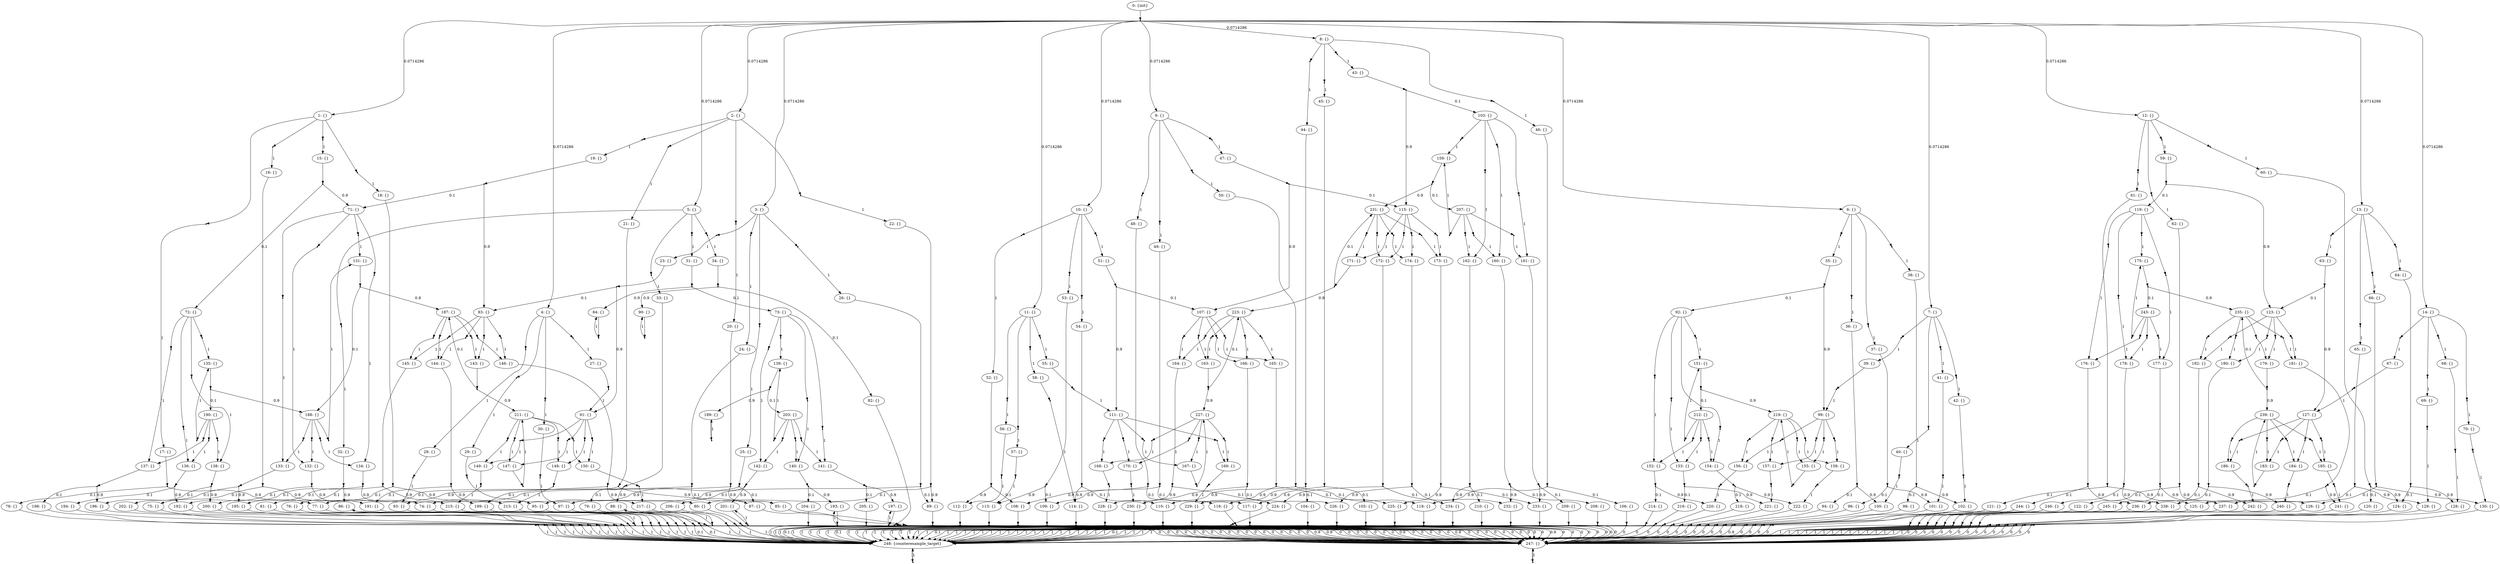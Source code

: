 digraph model {
	0 [ label = "0: {init}" ];
	1 [ label = "1: {}" ];
	2 [ label = "2: {}" ];
	3 [ label = "3: {}" ];
	4 [ label = "4: {}" ];
	5 [ label = "5: {}" ];
	6 [ label = "6: {}" ];
	7 [ label = "7: {}" ];
	8 [ label = "8: {}" ];
	9 [ label = "9: {}" ];
	10 [ label = "10: {}" ];
	11 [ label = "11: {}" ];
	12 [ label = "12: {}" ];
	13 [ label = "13: {}" ];
	14 [ label = "14: {}" ];
	15 [ label = "15: {}" ];
	16 [ label = "16: {}" ];
	17 [ label = "17: {}" ];
	18 [ label = "18: {}" ];
	19 [ label = "19: {}" ];
	20 [ label = "20: {}" ];
	21 [ label = "21: {}" ];
	22 [ label = "22: {}" ];
	23 [ label = "23: {}" ];
	24 [ label = "24: {}" ];
	25 [ label = "25: {}" ];
	26 [ label = "26: {}" ];
	27 [ label = "27: {}" ];
	28 [ label = "28: {}" ];
	29 [ label = "29: {}" ];
	30 [ label = "30: {}" ];
	31 [ label = "31: {}" ];
	32 [ label = "32: {}" ];
	33 [ label = "33: {}" ];
	34 [ label = "34: {}" ];
	35 [ label = "35: {}" ];
	36 [ label = "36: {}" ];
	37 [ label = "37: {}" ];
	38 [ label = "38: {}" ];
	39 [ label = "39: {}" ];
	40 [ label = "40: {}" ];
	41 [ label = "41: {}" ];
	42 [ label = "42: {}" ];
	43 [ label = "43: {}" ];
	44 [ label = "44: {}" ];
	45 [ label = "45: {}" ];
	46 [ label = "46: {}" ];
	47 [ label = "47: {}" ];
	48 [ label = "48: {}" ];
	49 [ label = "49: {}" ];
	50 [ label = "50: {}" ];
	51 [ label = "51: {}" ];
	52 [ label = "52: {}" ];
	53 [ label = "53: {}" ];
	54 [ label = "54: {}" ];
	55 [ label = "55: {}" ];
	56 [ label = "56: {}" ];
	57 [ label = "57: {}" ];
	58 [ label = "58: {}" ];
	59 [ label = "59: {}" ];
	60 [ label = "60: {}" ];
	61 [ label = "61: {}" ];
	62 [ label = "62: {}" ];
	63 [ label = "63: {}" ];
	64 [ label = "64: {}" ];
	65 [ label = "65: {}" ];
	66 [ label = "66: {}" ];
	67 [ label = "67: {}" ];
	68 [ label = "68: {}" ];
	69 [ label = "69: {}" ];
	70 [ label = "70: {}" ];
	71 [ label = "71: {}" ];
	72 [ label = "72: {}" ];
	73 [ label = "73: {}" ];
	74 [ label = "74: {}" ];
	75 [ label = "75: {}" ];
	76 [ label = "76: {}" ];
	77 [ label = "77: {}" ];
	78 [ label = "78: {}" ];
	79 [ label = "79: {}" ];
	80 [ label = "80: {}" ];
	81 [ label = "81: {}" ];
	82 [ label = "82: {}" ];
	83 [ label = "83: {}" ];
	84 [ label = "84: {}" ];
	85 [ label = "85: {}" ];
	86 [ label = "86: {}" ];
	87 [ label = "87: {}" ];
	88 [ label = "88: {}" ];
	89 [ label = "89: {}" ];
	90 [ label = "90: {}" ];
	91 [ label = "91: {}" ];
	92 [ label = "92: {}" ];
	93 [ label = "93: {}" ];
	94 [ label = "94: {}" ];
	95 [ label = "95: {}" ];
	96 [ label = "96: {}" ];
	97 [ label = "97: {}" ];
	98 [ label = "98: {}" ];
	99 [ label = "99: {}" ];
	100 [ label = "100: {}" ];
	101 [ label = "101: {}" ];
	102 [ label = "102: {}" ];
	103 [ label = "103: {}" ];
	104 [ label = "104: {}" ];
	105 [ label = "105: {}" ];
	106 [ label = "106: {}" ];
	107 [ label = "107: {}" ];
	108 [ label = "108: {}" ];
	109 [ label = "109: {}" ];
	110 [ label = "110: {}" ];
	111 [ label = "111: {}" ];
	112 [ label = "112: {}" ];
	113 [ label = "113: {}" ];
	114 [ label = "114: {}" ];
	115 [ label = "115: {}" ];
	116 [ label = "116: {}" ];
	117 [ label = "117: {}" ];
	118 [ label = "118: {}" ];
	119 [ label = "119: {}" ];
	120 [ label = "120: {}" ];
	121 [ label = "121: {}" ];
	122 [ label = "122: {}" ];
	123 [ label = "123: {}" ];
	124 [ label = "124: {}" ];
	125 [ label = "125: {}" ];
	126 [ label = "126: {}" ];
	127 [ label = "127: {}" ];
	128 [ label = "128: {}" ];
	129 [ label = "129: {}" ];
	130 [ label = "130: {}" ];
	131 [ label = "131: {}" ];
	132 [ label = "132: {}" ];
	133 [ label = "133: {}" ];
	134 [ label = "134: {}" ];
	135 [ label = "135: {}" ];
	136 [ label = "136: {}" ];
	137 [ label = "137: {}" ];
	138 [ label = "138: {}" ];
	139 [ label = "139: {}" ];
	140 [ label = "140: {}" ];
	141 [ label = "141: {}" ];
	142 [ label = "142: {}" ];
	143 [ label = "143: {}" ];
	144 [ label = "144: {}" ];
	145 [ label = "145: {}" ];
	146 [ label = "146: {}" ];
	147 [ label = "147: {}" ];
	148 [ label = "148: {}" ];
	149 [ label = "149: {}" ];
	150 [ label = "150: {}" ];
	151 [ label = "151: {}" ];
	152 [ label = "152: {}" ];
	153 [ label = "153: {}" ];
	154 [ label = "154: {}" ];
	155 [ label = "155: {}" ];
	156 [ label = "156: {}" ];
	157 [ label = "157: {}" ];
	158 [ label = "158: {}" ];
	159 [ label = "159: {}" ];
	160 [ label = "160: {}" ];
	161 [ label = "161: {}" ];
	162 [ label = "162: {}" ];
	163 [ label = "163: {}" ];
	164 [ label = "164: {}" ];
	165 [ label = "165: {}" ];
	166 [ label = "166: {}" ];
	167 [ label = "167: {}" ];
	168 [ label = "168: {}" ];
	169 [ label = "169: {}" ];
	170 [ label = "170: {}" ];
	171 [ label = "171: {}" ];
	172 [ label = "172: {}" ];
	173 [ label = "173: {}" ];
	174 [ label = "174: {}" ];
	175 [ label = "175: {}" ];
	176 [ label = "176: {}" ];
	177 [ label = "177: {}" ];
	178 [ label = "178: {}" ];
	179 [ label = "179: {}" ];
	180 [ label = "180: {}" ];
	181 [ label = "181: {}" ];
	182 [ label = "182: {}" ];
	183 [ label = "183: {}" ];
	184 [ label = "184: {}" ];
	185 [ label = "185: {}" ];
	186 [ label = "186: {}" ];
	187 [ label = "187: {}" ];
	188 [ label = "188: {}" ];
	189 [ label = "189: {}" ];
	190 [ label = "190: {}" ];
	191 [ label = "191: {}" ];
	192 [ label = "192: {}" ];
	193 [ label = "193: {}" ];
	194 [ label = "194: {}" ];
	195 [ label = "195: {}" ];
	196 [ label = "196: {}" ];
	197 [ label = "197: {}" ];
	198 [ label = "198: {}" ];
	199 [ label = "199: {}" ];
	200 [ label = "200: {}" ];
	201 [ label = "201: {}" ];
	202 [ label = "202: {}" ];
	203 [ label = "203: {}" ];
	204 [ label = "204: {}" ];
	205 [ label = "205: {}" ];
	206 [ label = "206: {}" ];
	207 [ label = "207: {}" ];
	208 [ label = "208: {}" ];
	209 [ label = "209: {}" ];
	210 [ label = "210: {}" ];
	211 [ label = "211: {}" ];
	212 [ label = "212: {}" ];
	213 [ label = "213: {}" ];
	214 [ label = "214: {}" ];
	215 [ label = "215: {}" ];
	216 [ label = "216: {}" ];
	217 [ label = "217: {}" ];
	218 [ label = "218: {}" ];
	219 [ label = "219: {}" ];
	220 [ label = "220: {}" ];
	221 [ label = "221: {}" ];
	222 [ label = "222: {}" ];
	223 [ label = "223: {}" ];
	224 [ label = "224: {}" ];
	225 [ label = "225: {}" ];
	226 [ label = "226: {}" ];
	227 [ label = "227: {}" ];
	228 [ label = "228: {}" ];
	229 [ label = "229: {}" ];
	230 [ label = "230: {}" ];
	231 [ label = "231: {}" ];
	232 [ label = "232: {}" ];
	233 [ label = "233: {}" ];
	234 [ label = "234: {}" ];
	235 [ label = "235: {}" ];
	236 [ label = "236: {}" ];
	237 [ label = "237: {}" ];
	238 [ label = "238: {}" ];
	239 [ label = "239: {}" ];
	240 [ label = "240: {}" ];
	241 [ label = "241: {}" ];
	242 [ label = "242: {}" ];
	243 [ label = "243: {}" ];
	244 [ label = "244: {}" ];
	245 [ label = "245: {}" ];
	246 [ label = "246: {}" ];
	247 [ label = "247: {}" ];
	248 [ label = "248: {counterexample_target}" ];
	"0c0" [shape = "point"];
	0 -> "0c0";
	"0c0" -> 1 [ label= "0.0714286" ];
	"0c0" -> 2 [ label= "0.0714286" ];
	"0c0" -> 3 [ label= "0.0714286" ];
	"0c0" -> 4 [ label= "0.0714286" ];
	"0c0" -> 5 [ label= "0.0714286" ];
	"0c0" -> 6 [ label= "0.0714286" ];
	"0c0" -> 7 [ label= "0.0714286" ];
	"0c0" -> 8 [ label= "0.0714286" ];
	"0c0" -> 9 [ label= "0.0714286" ];
	"0c0" -> 10 [ label= "0.0714286" ];
	"0c0" -> 11 [ label= "0.0714286" ];
	"0c0" -> 12 [ label= "0.0714286" ];
	"0c0" -> 13 [ label= "0.0714286" ];
	"0c0" -> 14 [ label= "0.0714286" ];
	"1c0" [shape = "point"];
	1 -> "1c0";
	"1c0" -> 15 [ label= "1" ];
	"1c1" [shape = "point"];
	1 -> "1c1";
	"1c1" -> 16 [ label= "1" ];
	"1c2" [shape = "point"];
	1 -> "1c2";
	"1c2" -> 17 [ label= "1" ];
	"1c3" [shape = "point"];
	1 -> "1c3";
	"1c3" -> 18 [ label= "1" ];
	"2c0" [shape = "point"];
	2 -> "2c0";
	"2c0" -> 19 [ label= "1" ];
	"2c1" [shape = "point"];
	2 -> "2c1";
	"2c1" -> 20 [ label= "1" ];
	"2c2" [shape = "point"];
	2 -> "2c2";
	"2c2" -> 21 [ label= "1" ];
	"2c3" [shape = "point"];
	2 -> "2c3";
	"2c3" -> 22 [ label= "1" ];
	"3c0" [shape = "point"];
	3 -> "3c0";
	"3c0" -> 23 [ label= "1" ];
	"3c1" [shape = "point"];
	3 -> "3c1";
	"3c1" -> 24 [ label= "1" ];
	"3c2" [shape = "point"];
	3 -> "3c2";
	"3c2" -> 25 [ label= "1" ];
	"3c3" [shape = "point"];
	3 -> "3c3";
	"3c3" -> 26 [ label= "1" ];
	"4c0" [shape = "point"];
	4 -> "4c0";
	"4c0" -> 27 [ label= "1" ];
	"4c1" [shape = "point"];
	4 -> "4c1";
	"4c1" -> 28 [ label= "1" ];
	"4c2" [shape = "point"];
	4 -> "4c2";
	"4c2" -> 29 [ label= "1" ];
	"4c3" [shape = "point"];
	4 -> "4c3";
	"4c3" -> 30 [ label= "1" ];
	"5c0" [shape = "point"];
	5 -> "5c0";
	"5c0" -> 31 [ label= "1" ];
	"5c1" [shape = "point"];
	5 -> "5c1";
	"5c1" -> 32 [ label= "1" ];
	"5c2" [shape = "point"];
	5 -> "5c2";
	"5c2" -> 33 [ label= "1" ];
	"5c3" [shape = "point"];
	5 -> "5c3";
	"5c3" -> 34 [ label= "1" ];
	"6c0" [shape = "point"];
	6 -> "6c0";
	"6c0" -> 35 [ label= "1" ];
	"6c1" [shape = "point"];
	6 -> "6c1";
	"6c1" -> 36 [ label= "1" ];
	"6c2" [shape = "point"];
	6 -> "6c2";
	"6c2" -> 37 [ label= "1" ];
	"6c3" [shape = "point"];
	6 -> "6c3";
	"6c3" -> 38 [ label= "1" ];
	"7c0" [shape = "point"];
	7 -> "7c0";
	"7c0" -> 39 [ label= "1" ];
	"7c1" [shape = "point"];
	7 -> "7c1";
	"7c1" -> 40 [ label= "1" ];
	"7c2" [shape = "point"];
	7 -> "7c2";
	"7c2" -> 41 [ label= "1" ];
	"7c3" [shape = "point"];
	7 -> "7c3";
	"7c3" -> 42 [ label= "1" ];
	"8c0" [shape = "point"];
	8 -> "8c0";
	"8c0" -> 43 [ label= "1" ];
	"8c1" [shape = "point"];
	8 -> "8c1";
	"8c1" -> 44 [ label= "1" ];
	"8c2" [shape = "point"];
	8 -> "8c2";
	"8c2" -> 45 [ label= "1" ];
	"8c3" [shape = "point"];
	8 -> "8c3";
	"8c3" -> 46 [ label= "1" ];
	"9c0" [shape = "point"];
	9 -> "9c0";
	"9c0" -> 47 [ label= "1" ];
	"9c1" [shape = "point"];
	9 -> "9c1";
	"9c1" -> 48 [ label= "1" ];
	"9c2" [shape = "point"];
	9 -> "9c2";
	"9c2" -> 49 [ label= "1" ];
	"9c3" [shape = "point"];
	9 -> "9c3";
	"9c3" -> 50 [ label= "1" ];
	"10c0" [shape = "point"];
	10 -> "10c0";
	"10c0" -> 51 [ label= "1" ];
	"10c1" [shape = "point"];
	10 -> "10c1";
	"10c1" -> 52 [ label= "1" ];
	"10c2" [shape = "point"];
	10 -> "10c2";
	"10c2" -> 53 [ label= "1" ];
	"10c3" [shape = "point"];
	10 -> "10c3";
	"10c3" -> 54 [ label= "1" ];
	"11c0" [shape = "point"];
	11 -> "11c0";
	"11c0" -> 55 [ label= "1" ];
	"11c1" [shape = "point"];
	11 -> "11c1";
	"11c1" -> 56 [ label= "1" ];
	"11c2" [shape = "point"];
	11 -> "11c2";
	"11c2" -> 57 [ label= "1" ];
	"11c3" [shape = "point"];
	11 -> "11c3";
	"11c3" -> 58 [ label= "1" ];
	"12c0" [shape = "point"];
	12 -> "12c0";
	"12c0" -> 59 [ label= "1" ];
	"12c1" [shape = "point"];
	12 -> "12c1";
	"12c1" -> 60 [ label= "1" ];
	"12c2" [shape = "point"];
	12 -> "12c2";
	"12c2" -> 61 [ label= "1" ];
	"12c3" [shape = "point"];
	12 -> "12c3";
	"12c3" -> 62 [ label= "1" ];
	"13c0" [shape = "point"];
	13 -> "13c0";
	"13c0" -> 63 [ label= "1" ];
	"13c1" [shape = "point"];
	13 -> "13c1";
	"13c1" -> 64 [ label= "1" ];
	"13c2" [shape = "point"];
	13 -> "13c2";
	"13c2" -> 65 [ label= "1" ];
	"13c3" [shape = "point"];
	13 -> "13c3";
	"13c3" -> 66 [ label= "1" ];
	"14c0" [shape = "point"];
	14 -> "14c0";
	"14c0" -> 67 [ label= "1" ];
	"14c1" [shape = "point"];
	14 -> "14c1";
	"14c1" -> 68 [ label= "1" ];
	"14c2" [shape = "point"];
	14 -> "14c2";
	"14c2" -> 69 [ label= "1" ];
	"14c3" [shape = "point"];
	14 -> "14c3";
	"14c3" -> 70 [ label= "1" ];
	"15c0" [shape = "point"];
	15 -> "15c0";
	"15c0" -> 71 [ label= "0.9" ];
	"15c0" -> 72 [ label= "0.1" ];
	"16c0" [shape = "point"];
	16 -> "16c0";
	"16c0" -> 74 [ label= "0.9" ];
	"16c0" -> 75 [ label= "0.1" ];
	"17c0" [shape = "point"];
	17 -> "17c0";
	"17c0" -> 77 [ label= "0.9" ];
	"17c0" -> 78 [ label= "0.1" ];
	"18c0" [shape = "point"];
	18 -> "18c0";
	"18c0" -> 80 [ label= "0.9" ];
	"18c0" -> 81 [ label= "0.1" ];
	"19c0" [shape = "point"];
	19 -> "19c0";
	"19c0" -> 71 [ label= "0.1" ];
	"19c0" -> 83 [ label= "0.9" ];
	"20c0" [shape = "point"];
	20 -> "20c0";
	"20c0" -> 74 [ label= "0.1" ];
	"20c0" -> 85 [ label= "0.9" ];
	"21c0" [shape = "point"];
	21 -> "21c0";
	"21c0" -> 77 [ label= "0.1" ];
	"21c0" -> 87 [ label= "0.9" ];
	"22c0" [shape = "point"];
	22 -> "22c0";
	"22c0" -> 80 [ label= "0.1" ];
	"22c0" -> 89 [ label= "0.9" ];
	"23c0" [shape = "point"];
	23 -> "23c0";
	"23c0" -> 83 [ label= "0.1" ];
	"23c0" -> 91 [ label= "0.9" ];
	"24c0" [shape = "point"];
	24 -> "24c0";
	"24c0" -> 85 [ label= "0.1" ];
	"24c0" -> 93 [ label= "0.9" ];
	"25c0" [shape = "point"];
	25 -> "25c0";
	"25c0" -> 87 [ label= "0.1" ];
	"25c0" -> 95 [ label= "0.9" ];
	"26c0" [shape = "point"];
	26 -> "26c0";
	"26c0" -> 89 [ label= "0.1" ];
	"26c0" -> 97 [ label= "0.9" ];
	"27c0" [shape = "point"];
	27 -> "27c0";
	"27c0" -> 91 [ label= "1" ];
	"28c0" [shape = "point"];
	28 -> "28c0";
	"28c0" -> 93 [ label= "1" ];
	"29c0" [shape = "point"];
	29 -> "29c0";
	"29c0" -> 95 [ label= "1" ];
	"30c0" [shape = "point"];
	30 -> "30c0";
	"30c0" -> 97 [ label= "1" ];
	"31c0" [shape = "point"];
	31 -> "31c0";
	"31c0" -> 73 [ label= "0.1" ];
	"31c0" -> 84 [ label= "0.9" ];
	"32c0" [shape = "point"];
	32 -> "32c0";
	"32c0" -> 76 [ label= "0.1" ];
	"32c0" -> 86 [ label= "0.9" ];
	"33c0" [shape = "point"];
	33 -> "33c0";
	"33c0" -> 79 [ label= "0.1" ];
	"33c0" -> 88 [ label= "0.9" ];
	"34c0" [shape = "point"];
	34 -> "34c0";
	"34c0" -> 82 [ label= "0.1" ];
	"34c0" -> 90 [ label= "0.9" ];
	"35c0" [shape = "point"];
	35 -> "35c0";
	"35c0" -> 92 [ label= "0.1" ];
	"35c0" -> 99 [ label= "0.9" ];
	"36c0" [shape = "point"];
	36 -> "36c0";
	"36c0" -> 94 [ label= "0.1" ];
	"36c0" -> 100 [ label= "0.9" ];
	"37c0" [shape = "point"];
	37 -> "37c0";
	"37c0" -> 96 [ label= "0.1" ];
	"37c0" -> 101 [ label= "0.9" ];
	"38c0" [shape = "point"];
	38 -> "38c0";
	"38c0" -> 98 [ label= "0.1" ];
	"38c0" -> 102 [ label= "0.9" ];
	"39c0" [shape = "point"];
	39 -> "39c0";
	"39c0" -> 99 [ label= "1" ];
	"40c0" [shape = "point"];
	40 -> "40c0";
	"40c0" -> 100 [ label= "1" ];
	"41c0" [shape = "point"];
	41 -> "41c0";
	"41c0" -> 101 [ label= "1" ];
	"42c0" [shape = "point"];
	42 -> "42c0";
	"42c0" -> 102 [ label= "1" ];
	"43c0" [shape = "point"];
	43 -> "43c0";
	"43c0" -> 103 [ label= "0.1" ];
	"43c0" -> 115 [ label= "0.9" ];
	"44c0" [shape = "point"];
	44 -> "44c0";
	"44c0" -> 104 [ label= "0.1" ];
	"44c0" -> 116 [ label= "0.9" ];
	"45c0" [shape = "point"];
	45 -> "45c0";
	"45c0" -> 105 [ label= "0.1" ];
	"45c0" -> 117 [ label= "0.9" ];
	"46c0" [shape = "point"];
	46 -> "46c0";
	"46c0" -> 106 [ label= "0.1" ];
	"46c0" -> 118 [ label= "0.9" ];
	"47c0" [shape = "point"];
	47 -> "47c0";
	"47c0" -> 107 [ label= "0.9" ];
	"47c0" -> 115 [ label= "0.1" ];
	"48c0" [shape = "point"];
	48 -> "48c0";
	"48c0" -> 108 [ label= "0.9" ];
	"48c0" -> 116 [ label= "0.1" ];
	"49c0" [shape = "point"];
	49 -> "49c0";
	"49c0" -> 109 [ label= "0.9" ];
	"49c0" -> 117 [ label= "0.1" ];
	"50c0" [shape = "point"];
	50 -> "50c0";
	"50c0" -> 110 [ label= "0.9" ];
	"50c0" -> 118 [ label= "0.1" ];
	"51c0" [shape = "point"];
	51 -> "51c0";
	"51c0" -> 107 [ label= "0.1" ];
	"51c0" -> 111 [ label= "0.9" ];
	"52c0" [shape = "point"];
	52 -> "52c0";
	"52c0" -> 108 [ label= "0.1" ];
	"52c0" -> 112 [ label= "0.9" ];
	"53c0" [shape = "point"];
	53 -> "53c0";
	"53c0" -> 109 [ label= "0.1" ];
	"53c0" -> 113 [ label= "0.9" ];
	"54c0" [shape = "point"];
	54 -> "54c0";
	"54c0" -> 110 [ label= "0.1" ];
	"54c0" -> 114 [ label= "0.9" ];
	"55c0" [shape = "point"];
	55 -> "55c0";
	"55c0" -> 111 [ label= "1" ];
	"56c0" [shape = "point"];
	56 -> "56c0";
	"56c0" -> 112 [ label= "1" ];
	"57c0" [shape = "point"];
	57 -> "57c0";
	"57c0" -> 113 [ label= "1" ];
	"58c0" [shape = "point"];
	58 -> "58c0";
	"58c0" -> 114 [ label= "1" ];
	"59c0" [shape = "point"];
	59 -> "59c0";
	"59c0" -> 119 [ label= "0.1" ];
	"59c0" -> 123 [ label= "0.9" ];
	"60c0" [shape = "point"];
	60 -> "60c0";
	"60c0" -> 120 [ label= "0.1" ];
	"60c0" -> 124 [ label= "0.9" ];
	"61c0" [shape = "point"];
	61 -> "61c0";
	"61c0" -> 121 [ label= "0.1" ];
	"61c0" -> 125 [ label= "0.9" ];
	"62c0" [shape = "point"];
	62 -> "62c0";
	"62c0" -> 122 [ label= "0.1" ];
	"62c0" -> 126 [ label= "0.9" ];
	"63c0" [shape = "point"];
	63 -> "63c0";
	"63c0" -> 123 [ label= "0.1" ];
	"63c0" -> 127 [ label= "0.9" ];
	"64c0" [shape = "point"];
	64 -> "64c0";
	"64c0" -> 124 [ label= "0.1" ];
	"64c0" -> 128 [ label= "0.9" ];
	"65c0" [shape = "point"];
	65 -> "65c0";
	"65c0" -> 125 [ label= "0.1" ];
	"65c0" -> 129 [ label= "0.9" ];
	"66c0" [shape = "point"];
	66 -> "66c0";
	"66c0" -> 126 [ label= "0.1" ];
	"66c0" -> 130 [ label= "0.9" ];
	"67c0" [shape = "point"];
	67 -> "67c0";
	"67c0" -> 127 [ label= "1" ];
	"68c0" [shape = "point"];
	68 -> "68c0";
	"68c0" -> 128 [ label= "1" ];
	"69c0" [shape = "point"];
	69 -> "69c0";
	"69c0" -> 129 [ label= "1" ];
	"70c0" [shape = "point"];
	70 -> "70c0";
	"70c0" -> 130 [ label= "1" ];
	"71c0" [shape = "point"];
	71 -> "71c0";
	"71c0" -> 131 [ label= "1" ];
	"71c1" [shape = "point"];
	71 -> "71c1";
	"71c1" -> 132 [ label= "1" ];
	"71c2" [shape = "point"];
	71 -> "71c2";
	"71c2" -> 133 [ label= "1" ];
	"71c3" [shape = "point"];
	71 -> "71c3";
	"71c3" -> 134 [ label= "1" ];
	"72c0" [shape = "point"];
	72 -> "72c0";
	"72c0" -> 135 [ label= "1" ];
	"72c1" [shape = "point"];
	72 -> "72c1";
	"72c1" -> 136 [ label= "1" ];
	"72c2" [shape = "point"];
	72 -> "72c2";
	"72c2" -> 137 [ label= "1" ];
	"72c3" [shape = "point"];
	72 -> "72c3";
	"72c3" -> 138 [ label= "1" ];
	"73c0" [shape = "point"];
	73 -> "73c0";
	"73c0" -> 139 [ label= "1" ];
	"73c1" [shape = "point"];
	73 -> "73c1";
	"73c1" -> 140 [ label= "1" ];
	"73c2" [shape = "point"];
	73 -> "73c2";
	"73c2" -> 141 [ label= "1" ];
	"73c3" [shape = "point"];
	73 -> "73c3";
	"73c3" -> 142 [ label= "1" ];
	"74c0" [shape = "point"];
	74 -> "74c0";
	"74c0" -> 247 [ label= "0" ];
	"74c0" -> 248 [ label= "1" ];
	"75c0" [shape = "point"];
	75 -> "75c0";
	"75c0" -> 247 [ label= "0" ];
	"75c0" -> 248 [ label= "1" ];
	"76c0" [shape = "point"];
	76 -> "76c0";
	"76c0" -> 247 [ label= "0" ];
	"76c0" -> 248 [ label= "1" ];
	"77c0" [shape = "point"];
	77 -> "77c0";
	"77c0" -> 247 [ label= "0" ];
	"77c0" -> 248 [ label= "1" ];
	"78c0" [shape = "point"];
	78 -> "78c0";
	"78c0" -> 247 [ label= "0" ];
	"78c0" -> 248 [ label= "1" ];
	"79c0" [shape = "point"];
	79 -> "79c0";
	"79c0" -> 247 [ label= "0.9" ];
	"79c0" -> 248 [ label= "0.1" ];
	"80c0" [shape = "point"];
	80 -> "80c0";
	"80c0" -> 247 [ label= "0" ];
	"80c0" -> 248 [ label= "1" ];
	"81c0" [shape = "point"];
	81 -> "81c0";
	"81c0" -> 247 [ label= "0" ];
	"81c0" -> 248 [ label= "1" ];
	"82c0" [shape = "point"];
	82 -> "82c0";
	"82c0" -> 247 [ label= "0" ];
	"82c0" -> 248 [ label= "1" ];
	"83c0" [shape = "point"];
	83 -> "83c0";
	"83c0" -> 143 [ label= "1" ];
	"83c1" [shape = "point"];
	83 -> "83c1";
	"83c1" -> 144 [ label= "1" ];
	"83c2" [shape = "point"];
	83 -> "83c2";
	"83c2" -> 145 [ label= "1" ];
	"83c3" [shape = "point"];
	83 -> "83c3";
	"83c3" -> 146 [ label= "1" ];
	"84c0" [shape = "point"];
	84 -> "84c0";
	"84c0" -> 84 [ label= "1" ];
	"85c0" [shape = "point"];
	85 -> "85c0";
	"85c0" -> 247 [ label= "0" ];
	"85c0" -> 248 [ label= "1" ];
	"86c0" [shape = "point"];
	86 -> "86c0";
	"86c0" -> 86 [ label= "1" ];
	"87c0" [shape = "point"];
	87 -> "87c0";
	"87c0" -> 247 [ label= "0.9" ];
	"87c0" -> 248 [ label= "0.1" ];
	"88c0" [shape = "point"];
	88 -> "88c0";
	"88c0" -> 88 [ label= "1" ];
	"89c0" [shape = "point"];
	89 -> "89c0";
	"89c0" -> 247 [ label= "0" ];
	"89c0" -> 248 [ label= "1" ];
	"90c0" [shape = "point"];
	90 -> "90c0";
	"90c0" -> 90 [ label= "1" ];
	"91c0" [shape = "point"];
	91 -> "91c0";
	"91c0" -> 147 [ label= "1" ];
	"91c1" [shape = "point"];
	91 -> "91c1";
	"91c1" -> 148 [ label= "1" ];
	"91c2" [shape = "point"];
	91 -> "91c2";
	"91c2" -> 149 [ label= "1" ];
	"91c3" [shape = "point"];
	91 -> "91c3";
	"91c3" -> 150 [ label= "1" ];
	"92c0" [shape = "point"];
	92 -> "92c0";
	"92c0" -> 151 [ label= "1" ];
	"92c1" [shape = "point"];
	92 -> "92c1";
	"92c1" -> 152 [ label= "1" ];
	"92c2" [shape = "point"];
	92 -> "92c2";
	"92c2" -> 153 [ label= "1" ];
	"92c3" [shape = "point"];
	92 -> "92c3";
	"92c3" -> 154 [ label= "1" ];
	"93c0" [shape = "point"];
	93 -> "93c0";
	"93c0" -> 247 [ label= "0" ];
	"93c0" -> 248 [ label= "1" ];
	"94c0" [shape = "point"];
	94 -> "94c0";
	"94c0" -> 247 [ label= "0" ];
	"94c0" -> 248 [ label= "1" ];
	"95c0" [shape = "point"];
	95 -> "95c0";
	"95c0" -> 247 [ label= "0" ];
	"95c0" -> 248 [ label= "1" ];
	"96c0" [shape = "point"];
	96 -> "96c0";
	"96c0" -> 247 [ label= "0" ];
	"96c0" -> 248 [ label= "1" ];
	"97c0" [shape = "point"];
	97 -> "97c0";
	"97c0" -> 247 [ label= "0.9" ];
	"97c0" -> 248 [ label= "0.1" ];
	"98c0" [shape = "point"];
	98 -> "98c0";
	"98c0" -> 247 [ label= "0" ];
	"98c0" -> 248 [ label= "1" ];
	"99c0" [shape = "point"];
	99 -> "99c0";
	"99c0" -> 155 [ label= "1" ];
	"99c1" [shape = "point"];
	99 -> "99c1";
	"99c1" -> 156 [ label= "1" ];
	"99c2" [shape = "point"];
	99 -> "99c2";
	"99c2" -> 157 [ label= "1" ];
	"99c3" [shape = "point"];
	99 -> "99c3";
	"99c3" -> 158 [ label= "1" ];
	"100c0" [shape = "point"];
	100 -> "100c0";
	"100c0" -> 247 [ label= "0" ];
	"100c0" -> 248 [ label= "1" ];
	"101c0" [shape = "point"];
	101 -> "101c0";
	"101c0" -> 247 [ label= "0.9" ];
	"101c0" -> 248 [ label= "0.1" ];
	"102c0" [shape = "point"];
	102 -> "102c0";
	"102c0" -> 247 [ label= "0" ];
	"102c0" -> 248 [ label= "1" ];
	"103c0" [shape = "point"];
	103 -> "103c0";
	"103c0" -> 159 [ label= "1" ];
	"103c1" [shape = "point"];
	103 -> "103c1";
	"103c1" -> 160 [ label= "1" ];
	"103c2" [shape = "point"];
	103 -> "103c2";
	"103c2" -> 161 [ label= "1" ];
	"103c3" [shape = "point"];
	103 -> "103c3";
	"103c3" -> 162 [ label= "1" ];
	"104c0" [shape = "point"];
	104 -> "104c0";
	"104c0" -> 247 [ label= "0" ];
	"104c0" -> 248 [ label= "1" ];
	"105c0" [shape = "point"];
	105 -> "105c0";
	"105c0" -> 247 [ label= "0.9" ];
	"105c0" -> 248 [ label= "0.1" ];
	"106c0" [shape = "point"];
	106 -> "106c0";
	"106c0" -> 247 [ label= "0" ];
	"106c0" -> 248 [ label= "1" ];
	"107c0" [shape = "point"];
	107 -> "107c0";
	"107c0" -> 163 [ label= "1" ];
	"107c1" [shape = "point"];
	107 -> "107c1";
	"107c1" -> 164 [ label= "1" ];
	"107c2" [shape = "point"];
	107 -> "107c2";
	"107c2" -> 165 [ label= "1" ];
	"107c3" [shape = "point"];
	107 -> "107c3";
	"107c3" -> 166 [ label= "1" ];
	"108c0" [shape = "point"];
	108 -> "108c0";
	"108c0" -> 247 [ label= "0" ];
	"108c0" -> 248 [ label= "1" ];
	"109c0" [shape = "point"];
	109 -> "109c0";
	"109c0" -> 247 [ label= "0.9" ];
	"109c0" -> 248 [ label= "0.1" ];
	"110c0" [shape = "point"];
	110 -> "110c0";
	"110c0" -> 247 [ label= "0" ];
	"110c0" -> 248 [ label= "1" ];
	"111c0" [shape = "point"];
	111 -> "111c0";
	"111c0" -> 167 [ label= "1" ];
	"111c1" [shape = "point"];
	111 -> "111c1";
	"111c1" -> 168 [ label= "1" ];
	"111c2" [shape = "point"];
	111 -> "111c2";
	"111c2" -> 169 [ label= "1" ];
	"111c3" [shape = "point"];
	111 -> "111c3";
	"111c3" -> 170 [ label= "1" ];
	"112c0" [shape = "point"];
	112 -> "112c0";
	"112c0" -> 247 [ label= "0" ];
	"112c0" -> 248 [ label= "1" ];
	"113c0" [shape = "point"];
	113 -> "113c0";
	"113c0" -> 247 [ label= "0" ];
	"113c0" -> 248 [ label= "1" ];
	"114c0" [shape = "point"];
	114 -> "114c0";
	"114c0" -> 247 [ label= "0" ];
	"114c0" -> 248 [ label= "1" ];
	"115c0" [shape = "point"];
	115 -> "115c0";
	"115c0" -> 171 [ label= "1" ];
	"115c1" [shape = "point"];
	115 -> "115c1";
	"115c1" -> 172 [ label= "1" ];
	"115c2" [shape = "point"];
	115 -> "115c2";
	"115c2" -> 173 [ label= "1" ];
	"115c3" [shape = "point"];
	115 -> "115c3";
	"115c3" -> 174 [ label= "1" ];
	"116c0" [shape = "point"];
	116 -> "116c0";
	"116c0" -> 247 [ label= "0" ];
	"116c0" -> 248 [ label= "1" ];
	"117c0" [shape = "point"];
	117 -> "117c0";
	"117c0" -> 247 [ label= "0" ];
	"117c0" -> 248 [ label= "1" ];
	"118c0" [shape = "point"];
	118 -> "118c0";
	"118c0" -> 247 [ label= "0" ];
	"118c0" -> 248 [ label= "1" ];
	"119c0" [shape = "point"];
	119 -> "119c0";
	"119c0" -> 175 [ label= "1" ];
	"119c1" [shape = "point"];
	119 -> "119c1";
	"119c1" -> 176 [ label= "1" ];
	"119c2" [shape = "point"];
	119 -> "119c2";
	"119c2" -> 177 [ label= "1" ];
	"119c3" [shape = "point"];
	119 -> "119c3";
	"119c3" -> 178 [ label= "1" ];
	"120c0" [shape = "point"];
	120 -> "120c0";
	"120c0" -> 247 [ label= "0" ];
	"120c0" -> 248 [ label= "1" ];
	"121c0" [shape = "point"];
	121 -> "121c0";
	"121c0" -> 247 [ label= "0" ];
	"121c0" -> 248 [ label= "1" ];
	"122c0" [shape = "point"];
	122 -> "122c0";
	"122c0" -> 247 [ label= "0" ];
	"122c0" -> 248 [ label= "1" ];
	"123c0" [shape = "point"];
	123 -> "123c0";
	"123c0" -> 179 [ label= "1" ];
	"123c1" [shape = "point"];
	123 -> "123c1";
	"123c1" -> 180 [ label= "1" ];
	"123c2" [shape = "point"];
	123 -> "123c2";
	"123c2" -> 181 [ label= "1" ];
	"123c3" [shape = "point"];
	123 -> "123c3";
	"123c3" -> 182 [ label= "1" ];
	"124c0" [shape = "point"];
	124 -> "124c0";
	"124c0" -> 247 [ label= "0" ];
	"124c0" -> 248 [ label= "1" ];
	"125c0" [shape = "point"];
	125 -> "125c0";
	"125c0" -> 247 [ label= "0" ];
	"125c0" -> 248 [ label= "1" ];
	"126c0" [shape = "point"];
	126 -> "126c0";
	"126c0" -> 247 [ label= "0" ];
	"126c0" -> 248 [ label= "1" ];
	"127c0" [shape = "point"];
	127 -> "127c0";
	"127c0" -> 183 [ label= "1" ];
	"127c1" [shape = "point"];
	127 -> "127c1";
	"127c1" -> 184 [ label= "1" ];
	"127c2" [shape = "point"];
	127 -> "127c2";
	"127c2" -> 185 [ label= "1" ];
	"127c3" [shape = "point"];
	127 -> "127c3";
	"127c3" -> 186 [ label= "1" ];
	"128c0" [shape = "point"];
	128 -> "128c0";
	"128c0" -> 247 [ label= "0" ];
	"128c0" -> 248 [ label= "1" ];
	"129c0" [shape = "point"];
	129 -> "129c0";
	"129c0" -> 247 [ label= "0" ];
	"129c0" -> 248 [ label= "1" ];
	"130c0" [shape = "point"];
	130 -> "130c0";
	"130c0" -> 247 [ label= "0" ];
	"130c0" -> 248 [ label= "1" ];
	"131c0" [shape = "point"];
	131 -> "131c0";
	"131c0" -> 187 [ label= "0.9" ];
	"131c0" -> 188 [ label= "0.1" ];
	"132c0" [shape = "point"];
	132 -> "132c0";
	"132c0" -> 191 [ label= "0.9" ];
	"132c0" -> 192 [ label= "0.1" ];
	"133c0" [shape = "point"];
	133 -> "133c0";
	"133c0" -> 195 [ label= "0.9" ];
	"133c0" -> 196 [ label= "0.1" ];
	"134c0" [shape = "point"];
	134 -> "134c0";
	"134c0" -> 199 [ label= "0.9" ];
	"134c0" -> 200 [ label= "0.1" ];
	"135c0" [shape = "point"];
	135 -> "135c0";
	"135c0" -> 188 [ label= "0.9" ];
	"135c0" -> 190 [ label= "0.1" ];
	"136c0" [shape = "point"];
	136 -> "136c0";
	"136c0" -> 192 [ label= "0.9" ];
	"136c0" -> 194 [ label= "0.1" ];
	"137c0" [shape = "point"];
	137 -> "137c0";
	"137c0" -> 196 [ label= "0.9" ];
	"137c0" -> 198 [ label= "0.1" ];
	"138c0" [shape = "point"];
	138 -> "138c0";
	"138c0" -> 200 [ label= "0.9" ];
	"138c0" -> 202 [ label= "0.1" ];
	"139c0" [shape = "point"];
	139 -> "139c0";
	"139c0" -> 189 [ label= "0.9" ];
	"139c0" -> 203 [ label= "0.1" ];
	"140c0" [shape = "point"];
	140 -> "140c0";
	"140c0" -> 193 [ label= "0.9" ];
	"140c0" -> 204 [ label= "0.1" ];
	"141c0" [shape = "point"];
	141 -> "141c0";
	"141c0" -> 197 [ label= "0.9" ];
	"141c0" -> 205 [ label= "0.1" ];
	"142c0" [shape = "point"];
	142 -> "142c0";
	"142c0" -> 201 [ label= "0.9" ];
	"142c0" -> 206 [ label= "0.1" ];
	"143c0" [shape = "point"];
	143 -> "143c0";
	"143c0" -> 187 [ label= "0.1" ];
	"143c0" -> 211 [ label= "0.9" ];
	"144c0" [shape = "point"];
	144 -> "144c0";
	"144c0" -> 191 [ label= "0.1" ];
	"144c0" -> 213 [ label= "0.9" ];
	"145c0" [shape = "point"];
	145 -> "145c0";
	"145c0" -> 195 [ label= "0.1" ];
	"145c0" -> 215 [ label= "0.9" ];
	"146c0" [shape = "point"];
	146 -> "146c0";
	"146c0" -> 199 [ label= "0.1" ];
	"146c0" -> 217 [ label= "0.9" ];
	"147c0" [shape = "point"];
	147 -> "147c0";
	"147c0" -> 211 [ label= "1" ];
	"148c0" [shape = "point"];
	148 -> "148c0";
	"148c0" -> 213 [ label= "1" ];
	"149c0" [shape = "point"];
	149 -> "149c0";
	"149c0" -> 215 [ label= "1" ];
	"150c0" [shape = "point"];
	150 -> "150c0";
	"150c0" -> 217 [ label= "1" ];
	"151c0" [shape = "point"];
	151 -> "151c0";
	"151c0" -> 212 [ label= "0.1" ];
	"151c0" -> 219 [ label= "0.9" ];
	"152c0" [shape = "point"];
	152 -> "152c0";
	"152c0" -> 214 [ label= "0.1" ];
	"152c0" -> 220 [ label= "0.9" ];
	"153c0" [shape = "point"];
	153 -> "153c0";
	"153c0" -> 216 [ label= "0.1" ];
	"153c0" -> 221 [ label= "0.9" ];
	"154c0" [shape = "point"];
	154 -> "154c0";
	"154c0" -> 218 [ label= "0.1" ];
	"154c0" -> 222 [ label= "0.9" ];
	"155c0" [shape = "point"];
	155 -> "155c0";
	"155c0" -> 219 [ label= "1" ];
	"156c0" [shape = "point"];
	156 -> "156c0";
	"156c0" -> 220 [ label= "1" ];
	"157c0" [shape = "point"];
	157 -> "157c0";
	"157c0" -> 221 [ label= "1" ];
	"158c0" [shape = "point"];
	158 -> "158c0";
	"158c0" -> 222 [ label= "1" ];
	"159c0" [shape = "point"];
	159 -> "159c0";
	"159c0" -> 207 [ label= "0.1" ];
	"159c0" -> 231 [ label= "0.9" ];
	"160c0" [shape = "point"];
	160 -> "160c0";
	"160c0" -> 208 [ label= "0.1" ];
	"160c0" -> 232 [ label= "0.9" ];
	"161c0" [shape = "point"];
	161 -> "161c0";
	"161c0" -> 209 [ label= "0.1" ];
	"161c0" -> 233 [ label= "0.9" ];
	"162c0" [shape = "point"];
	162 -> "162c0";
	"162c0" -> 210 [ label= "0.1" ];
	"162c0" -> 234 [ label= "0.9" ];
	"163c0" [shape = "point"];
	163 -> "163c0";
	"163c0" -> 223 [ label= "0.1" ];
	"163c0" -> 227 [ label= "0.9" ];
	"164c0" [shape = "point"];
	164 -> "164c0";
	"164c0" -> 224 [ label= "0.1" ];
	"164c0" -> 228 [ label= "0.9" ];
	"165c0" [shape = "point"];
	165 -> "165c0";
	"165c0" -> 225 [ label= "0.1" ];
	"165c0" -> 229 [ label= "0.9" ];
	"166c0" [shape = "point"];
	166 -> "166c0";
	"166c0" -> 226 [ label= "0.1" ];
	"166c0" -> 230 [ label= "0.9" ];
	"167c0" [shape = "point"];
	167 -> "167c0";
	"167c0" -> 227 [ label= "1" ];
	"168c0" [shape = "point"];
	168 -> "168c0";
	"168c0" -> 228 [ label= "1" ];
	"169c0" [shape = "point"];
	169 -> "169c0";
	"169c0" -> 229 [ label= "1" ];
	"170c0" [shape = "point"];
	170 -> "170c0";
	"170c0" -> 230 [ label= "1" ];
	"171c0" [shape = "point"];
	171 -> "171c0";
	"171c0" -> 223 [ label= "0.9" ];
	"171c0" -> 231 [ label= "0.1" ];
	"172c0" [shape = "point"];
	172 -> "172c0";
	"172c0" -> 224 [ label= "0.9" ];
	"172c0" -> 232 [ label= "0.1" ];
	"173c0" [shape = "point"];
	173 -> "173c0";
	"173c0" -> 225 [ label= "0.9" ];
	"173c0" -> 233 [ label= "0.1" ];
	"174c0" [shape = "point"];
	174 -> "174c0";
	"174c0" -> 226 [ label= "0.9" ];
	"174c0" -> 234 [ label= "0.1" ];
	"175c0" [shape = "point"];
	175 -> "175c0";
	"175c0" -> 235 [ label= "0.9" ];
	"175c0" -> 243 [ label= "0.1" ];
	"176c0" [shape = "point"];
	176 -> "176c0";
	"176c0" -> 236 [ label= "0.9" ];
	"176c0" -> 244 [ label= "0.1" ];
	"177c0" [shape = "point"];
	177 -> "177c0";
	"177c0" -> 237 [ label= "0.9" ];
	"177c0" -> 245 [ label= "0.1" ];
	"178c0" [shape = "point"];
	178 -> "178c0";
	"178c0" -> 238 [ label= "0.9" ];
	"178c0" -> 246 [ label= "0.1" ];
	"179c0" [shape = "point"];
	179 -> "179c0";
	"179c0" -> 235 [ label= "0.1" ];
	"179c0" -> 239 [ label= "0.9" ];
	"180c0" [shape = "point"];
	180 -> "180c0";
	"180c0" -> 236 [ label= "0.1" ];
	"180c0" -> 240 [ label= "0.9" ];
	"181c0" [shape = "point"];
	181 -> "181c0";
	"181c0" -> 237 [ label= "0.1" ];
	"181c0" -> 241 [ label= "0.9" ];
	"182c0" [shape = "point"];
	182 -> "182c0";
	"182c0" -> 238 [ label= "0.1" ];
	"182c0" -> 242 [ label= "0.9" ];
	"183c0" [shape = "point"];
	183 -> "183c0";
	"183c0" -> 239 [ label= "1" ];
	"184c0" [shape = "point"];
	184 -> "184c0";
	"184c0" -> 240 [ label= "1" ];
	"185c0" [shape = "point"];
	185 -> "185c0";
	"185c0" -> 241 [ label= "1" ];
	"186c0" [shape = "point"];
	186 -> "186c0";
	"186c0" -> 242 [ label= "1" ];
	"187c0" [shape = "point"];
	187 -> "187c0";
	"187c0" -> 143 [ label= "1" ];
	"187c1" [shape = "point"];
	187 -> "187c1";
	"187c1" -> 144 [ label= "1" ];
	"187c2" [shape = "point"];
	187 -> "187c2";
	"187c2" -> 145 [ label= "1" ];
	"187c3" [shape = "point"];
	187 -> "187c3";
	"187c3" -> 146 [ label= "1" ];
	"188c0" [shape = "point"];
	188 -> "188c0";
	"188c0" -> 131 [ label= "1" ];
	"188c1" [shape = "point"];
	188 -> "188c1";
	"188c1" -> 132 [ label= "1" ];
	"188c2" [shape = "point"];
	188 -> "188c2";
	"188c2" -> 133 [ label= "1" ];
	"188c3" [shape = "point"];
	188 -> "188c3";
	"188c3" -> 134 [ label= "1" ];
	"189c0" [shape = "point"];
	189 -> "189c0";
	"189c0" -> 189 [ label= "1" ];
	"190c0" [shape = "point"];
	190 -> "190c0";
	"190c0" -> 135 [ label= "1" ];
	"190c1" [shape = "point"];
	190 -> "190c1";
	"190c1" -> 136 [ label= "1" ];
	"190c2" [shape = "point"];
	190 -> "190c2";
	"190c2" -> 137 [ label= "1" ];
	"190c3" [shape = "point"];
	190 -> "190c3";
	"190c3" -> 138 [ label= "1" ];
	"191c0" [shape = "point"];
	191 -> "191c0";
	"191c0" -> 247 [ label= "0" ];
	"191c0" -> 248 [ label= "1" ];
	"192c0" [shape = "point"];
	192 -> "192c0";
	"192c0" -> 247 [ label= "0" ];
	"192c0" -> 248 [ label= "1" ];
	"193c0" [shape = "point"];
	193 -> "193c0";
	"193c0" -> 193 [ label= "1" ];
	"194c0" [shape = "point"];
	194 -> "194c0";
	"194c0" -> 247 [ label= "0" ];
	"194c0" -> 248 [ label= "1" ];
	"195c0" [shape = "point"];
	195 -> "195c0";
	"195c0" -> 247 [ label= "0" ];
	"195c0" -> 248 [ label= "1" ];
	"196c0" [shape = "point"];
	196 -> "196c0";
	"196c0" -> 247 [ label= "0" ];
	"196c0" -> 248 [ label= "1" ];
	"197c0" [shape = "point"];
	197 -> "197c0";
	"197c0" -> 197 [ label= "1" ];
	"198c0" [shape = "point"];
	198 -> "198c0";
	"198c0" -> 247 [ label= "0" ];
	"198c0" -> 248 [ label= "1" ];
	"199c0" [shape = "point"];
	199 -> "199c0";
	"199c0" -> 247 [ label= "0" ];
	"199c0" -> 248 [ label= "1" ];
	"200c0" [shape = "point"];
	200 -> "200c0";
	"200c0" -> 247 [ label= "0" ];
	"200c0" -> 248 [ label= "1" ];
	"201c0" [shape = "point"];
	201 -> "201c0";
	"201c0" -> 201 [ label= "1" ];
	"202c0" [shape = "point"];
	202 -> "202c0";
	"202c0" -> 247 [ label= "0" ];
	"202c0" -> 248 [ label= "1" ];
	"203c0" [shape = "point"];
	203 -> "203c0";
	"203c0" -> 139 [ label= "1" ];
	"203c1" [shape = "point"];
	203 -> "203c1";
	"203c1" -> 140 [ label= "1" ];
	"203c2" [shape = "point"];
	203 -> "203c2";
	"203c2" -> 141 [ label= "1" ];
	"203c3" [shape = "point"];
	203 -> "203c3";
	"203c3" -> 142 [ label= "1" ];
	"204c0" [shape = "point"];
	204 -> "204c0";
	"204c0" -> 247 [ label= "0" ];
	"204c0" -> 248 [ label= "1" ];
	"205c0" [shape = "point"];
	205 -> "205c0";
	"205c0" -> 247 [ label= "0" ];
	"205c0" -> 248 [ label= "1" ];
	"206c0" [shape = "point"];
	206 -> "206c0";
	"206c0" -> 247 [ label= "0" ];
	"206c0" -> 248 [ label= "1" ];
	"207c0" [shape = "point"];
	207 -> "207c0";
	"207c0" -> 159 [ label= "1" ];
	"207c1" [shape = "point"];
	207 -> "207c1";
	"207c1" -> 160 [ label= "1" ];
	"207c2" [shape = "point"];
	207 -> "207c2";
	"207c2" -> 161 [ label= "1" ];
	"207c3" [shape = "point"];
	207 -> "207c3";
	"207c3" -> 162 [ label= "1" ];
	"208c0" [shape = "point"];
	208 -> "208c0";
	"208c0" -> 247 [ label= "0" ];
	"208c0" -> 248 [ label= "1" ];
	"209c0" [shape = "point"];
	209 -> "209c0";
	"209c0" -> 247 [ label= "0" ];
	"209c0" -> 248 [ label= "1" ];
	"210c0" [shape = "point"];
	210 -> "210c0";
	"210c0" -> 247 [ label= "0" ];
	"210c0" -> 248 [ label= "1" ];
	"211c0" [shape = "point"];
	211 -> "211c0";
	"211c0" -> 147 [ label= "1" ];
	"211c1" [shape = "point"];
	211 -> "211c1";
	"211c1" -> 148 [ label= "1" ];
	"211c2" [shape = "point"];
	211 -> "211c2";
	"211c2" -> 149 [ label= "1" ];
	"211c3" [shape = "point"];
	211 -> "211c3";
	"211c3" -> 150 [ label= "1" ];
	"212c0" [shape = "point"];
	212 -> "212c0";
	"212c0" -> 151 [ label= "1" ];
	"212c1" [shape = "point"];
	212 -> "212c1";
	"212c1" -> 152 [ label= "1" ];
	"212c2" [shape = "point"];
	212 -> "212c2";
	"212c2" -> 153 [ label= "1" ];
	"212c3" [shape = "point"];
	212 -> "212c3";
	"212c3" -> 154 [ label= "1" ];
	"213c0" [shape = "point"];
	213 -> "213c0";
	"213c0" -> 247 [ label= "0" ];
	"213c0" -> 248 [ label= "1" ];
	"214c0" [shape = "point"];
	214 -> "214c0";
	"214c0" -> 247 [ label= "0" ];
	"214c0" -> 248 [ label= "1" ];
	"215c0" [shape = "point"];
	215 -> "215c0";
	"215c0" -> 247 [ label= "0" ];
	"215c0" -> 248 [ label= "1" ];
	"216c0" [shape = "point"];
	216 -> "216c0";
	"216c0" -> 247 [ label= "0" ];
	"216c0" -> 248 [ label= "1" ];
	"217c0" [shape = "point"];
	217 -> "217c0";
	"217c0" -> 247 [ label= "0" ];
	"217c0" -> 248 [ label= "1" ];
	"218c0" [shape = "point"];
	218 -> "218c0";
	"218c0" -> 247 [ label= "0" ];
	"218c0" -> 248 [ label= "1" ];
	"219c0" [shape = "point"];
	219 -> "219c0";
	"219c0" -> 155 [ label= "1" ];
	"219c1" [shape = "point"];
	219 -> "219c1";
	"219c1" -> 156 [ label= "1" ];
	"219c2" [shape = "point"];
	219 -> "219c2";
	"219c2" -> 157 [ label= "1" ];
	"219c3" [shape = "point"];
	219 -> "219c3";
	"219c3" -> 158 [ label= "1" ];
	"220c0" [shape = "point"];
	220 -> "220c0";
	"220c0" -> 247 [ label= "0" ];
	"220c0" -> 248 [ label= "1" ];
	"221c0" [shape = "point"];
	221 -> "221c0";
	"221c0" -> 247 [ label= "0" ];
	"221c0" -> 248 [ label= "1" ];
	"222c0" [shape = "point"];
	222 -> "222c0";
	"222c0" -> 247 [ label= "0" ];
	"222c0" -> 248 [ label= "1" ];
	"223c0" [shape = "point"];
	223 -> "223c0";
	"223c0" -> 163 [ label= "1" ];
	"223c1" [shape = "point"];
	223 -> "223c1";
	"223c1" -> 164 [ label= "1" ];
	"223c2" [shape = "point"];
	223 -> "223c2";
	"223c2" -> 165 [ label= "1" ];
	"223c3" [shape = "point"];
	223 -> "223c3";
	"223c3" -> 166 [ label= "1" ];
	"224c0" [shape = "point"];
	224 -> "224c0";
	"224c0" -> 247 [ label= "0" ];
	"224c0" -> 248 [ label= "1" ];
	"225c0" [shape = "point"];
	225 -> "225c0";
	"225c0" -> 247 [ label= "0" ];
	"225c0" -> 248 [ label= "1" ];
	"226c0" [shape = "point"];
	226 -> "226c0";
	"226c0" -> 247 [ label= "0" ];
	"226c0" -> 248 [ label= "1" ];
	"227c0" [shape = "point"];
	227 -> "227c0";
	"227c0" -> 167 [ label= "1" ];
	"227c1" [shape = "point"];
	227 -> "227c1";
	"227c1" -> 168 [ label= "1" ];
	"227c2" [shape = "point"];
	227 -> "227c2";
	"227c2" -> 169 [ label= "1" ];
	"227c3" [shape = "point"];
	227 -> "227c3";
	"227c3" -> 170 [ label= "1" ];
	"228c0" [shape = "point"];
	228 -> "228c0";
	"228c0" -> 247 [ label= "0" ];
	"228c0" -> 248 [ label= "1" ];
	"229c0" [shape = "point"];
	229 -> "229c0";
	"229c0" -> 247 [ label= "0" ];
	"229c0" -> 248 [ label= "1" ];
	"230c0" [shape = "point"];
	230 -> "230c0";
	"230c0" -> 247 [ label= "0" ];
	"230c0" -> 248 [ label= "1" ];
	"231c0" [shape = "point"];
	231 -> "231c0";
	"231c0" -> 171 [ label= "1" ];
	"231c1" [shape = "point"];
	231 -> "231c1";
	"231c1" -> 172 [ label= "1" ];
	"231c2" [shape = "point"];
	231 -> "231c2";
	"231c2" -> 173 [ label= "1" ];
	"231c3" [shape = "point"];
	231 -> "231c3";
	"231c3" -> 174 [ label= "1" ];
	"232c0" [shape = "point"];
	232 -> "232c0";
	"232c0" -> 247 [ label= "0" ];
	"232c0" -> 248 [ label= "1" ];
	"233c0" [shape = "point"];
	233 -> "233c0";
	"233c0" -> 247 [ label= "0" ];
	"233c0" -> 248 [ label= "1" ];
	"234c0" [shape = "point"];
	234 -> "234c0";
	"234c0" -> 247 [ label= "0" ];
	"234c0" -> 248 [ label= "1" ];
	"235c0" [shape = "point"];
	235 -> "235c0";
	"235c0" -> 179 [ label= "1" ];
	"235c1" [shape = "point"];
	235 -> "235c1";
	"235c1" -> 180 [ label= "1" ];
	"235c2" [shape = "point"];
	235 -> "235c2";
	"235c2" -> 181 [ label= "1" ];
	"235c3" [shape = "point"];
	235 -> "235c3";
	"235c3" -> 182 [ label= "1" ];
	"236c0" [shape = "point"];
	236 -> "236c0";
	"236c0" -> 247 [ label= "0" ];
	"236c0" -> 248 [ label= "1" ];
	"237c0" [shape = "point"];
	237 -> "237c0";
	"237c0" -> 247 [ label= "0" ];
	"237c0" -> 248 [ label= "1" ];
	"238c0" [shape = "point"];
	238 -> "238c0";
	"238c0" -> 247 [ label= "0" ];
	"238c0" -> 248 [ label= "1" ];
	"239c0" [shape = "point"];
	239 -> "239c0";
	"239c0" -> 183 [ label= "1" ];
	"239c1" [shape = "point"];
	239 -> "239c1";
	"239c1" -> 184 [ label= "1" ];
	"239c2" [shape = "point"];
	239 -> "239c2";
	"239c2" -> 185 [ label= "1" ];
	"239c3" [shape = "point"];
	239 -> "239c3";
	"239c3" -> 186 [ label= "1" ];
	"240c0" [shape = "point"];
	240 -> "240c0";
	"240c0" -> 247 [ label= "0" ];
	"240c0" -> 248 [ label= "1" ];
	"241c0" [shape = "point"];
	241 -> "241c0";
	"241c0" -> 247 [ label= "0" ];
	"241c0" -> 248 [ label= "1" ];
	"242c0" [shape = "point"];
	242 -> "242c0";
	"242c0" -> 247 [ label= "0" ];
	"242c0" -> 248 [ label= "1" ];
	"243c0" [shape = "point"];
	243 -> "243c0";
	"243c0" -> 175 [ label= "1" ];
	"243c1" [shape = "point"];
	243 -> "243c1";
	"243c1" -> 176 [ label= "1" ];
	"243c2" [shape = "point"];
	243 -> "243c2";
	"243c2" -> 177 [ label= "1" ];
	"243c3" [shape = "point"];
	243 -> "243c3";
	"243c3" -> 178 [ label= "1" ];
	"244c0" [shape = "point"];
	244 -> "244c0";
	"244c0" -> 247 [ label= "0" ];
	"244c0" -> 248 [ label= "1" ];
	"245c0" [shape = "point"];
	245 -> "245c0";
	"245c0" -> 247 [ label= "0" ];
	"245c0" -> 248 [ label= "1" ];
	"246c0" [shape = "point"];
	246 -> "246c0";
	"246c0" -> 247 [ label= "0" ];
	"246c0" -> 248 [ label= "1" ];
	"247c0" [shape = "point"];
	247 -> "247c0";
	"247c0" -> 247 [ label= "1" ];
	"248c0" [shape = "point"];
	248 -> "248c0";
	"248c0" -> 248 [ label= "1" ];
}
